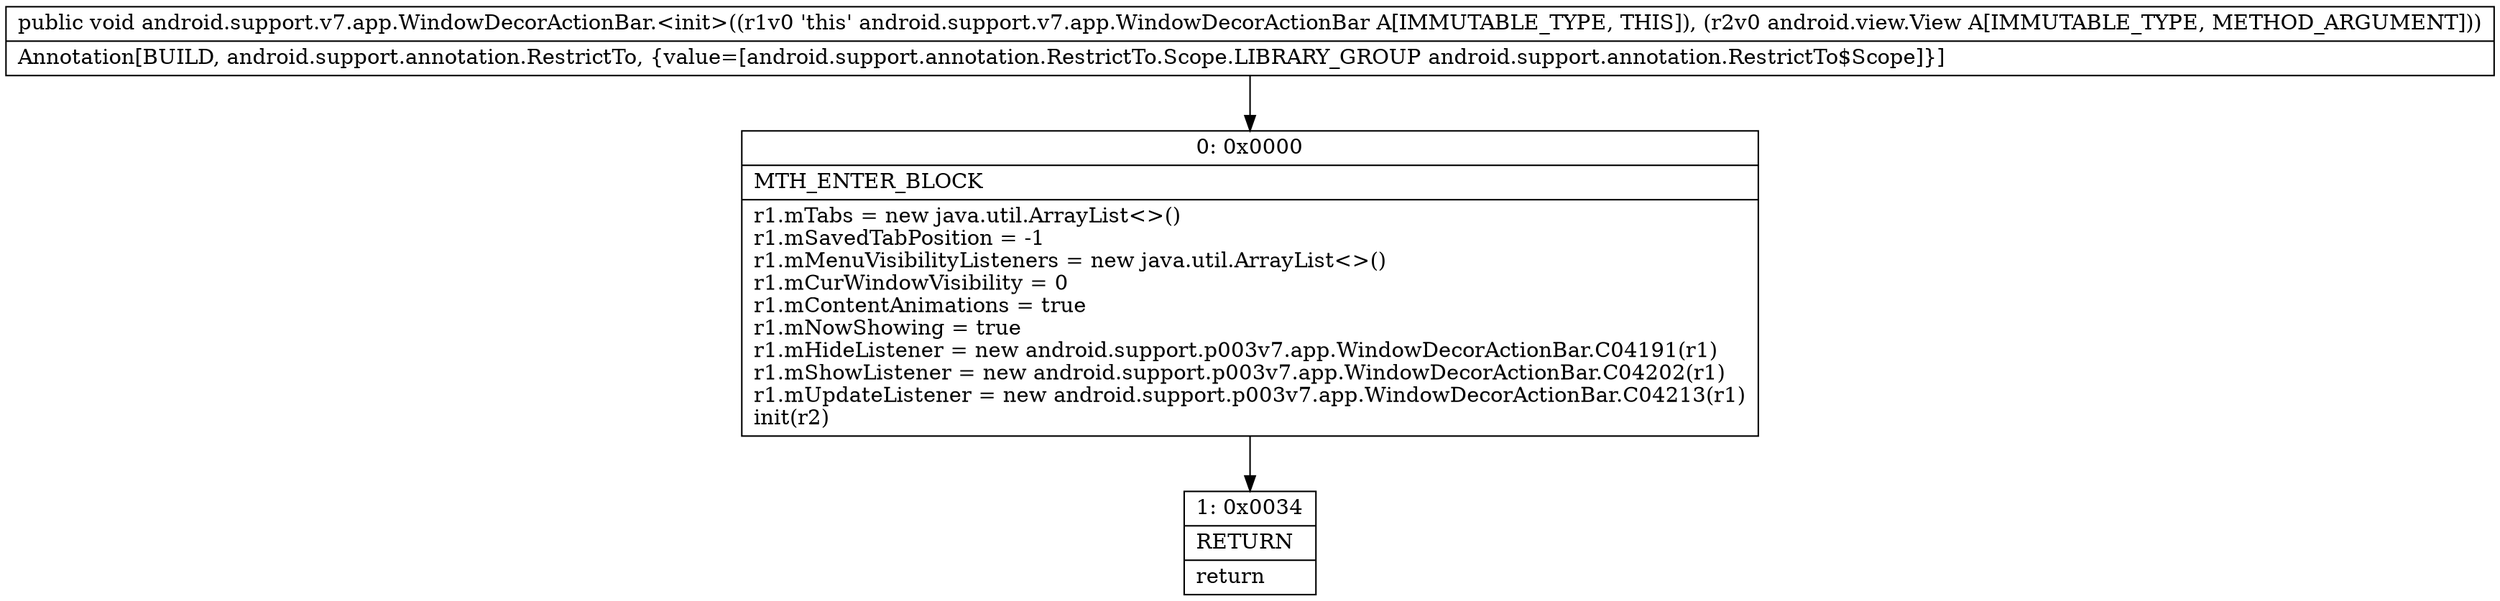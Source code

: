 digraph "CFG forandroid.support.v7.app.WindowDecorActionBar.\<init\>(Landroid\/view\/View;)V" {
Node_0 [shape=record,label="{0\:\ 0x0000|MTH_ENTER_BLOCK\l|r1.mTabs = new java.util.ArrayList\<\>()\lr1.mSavedTabPosition = \-1\lr1.mMenuVisibilityListeners = new java.util.ArrayList\<\>()\lr1.mCurWindowVisibility = 0\lr1.mContentAnimations = true\lr1.mNowShowing = true\lr1.mHideListener = new android.support.p003v7.app.WindowDecorActionBar.C04191(r1)\lr1.mShowListener = new android.support.p003v7.app.WindowDecorActionBar.C04202(r1)\lr1.mUpdateListener = new android.support.p003v7.app.WindowDecorActionBar.C04213(r1)\linit(r2)\l}"];
Node_1 [shape=record,label="{1\:\ 0x0034|RETURN\l|return\l}"];
MethodNode[shape=record,label="{public void android.support.v7.app.WindowDecorActionBar.\<init\>((r1v0 'this' android.support.v7.app.WindowDecorActionBar A[IMMUTABLE_TYPE, THIS]), (r2v0 android.view.View A[IMMUTABLE_TYPE, METHOD_ARGUMENT]))  | Annotation[BUILD, android.support.annotation.RestrictTo, \{value=[android.support.annotation.RestrictTo.Scope.LIBRARY_GROUP android.support.annotation.RestrictTo$Scope]\}]\l}"];
MethodNode -> Node_0;
Node_0 -> Node_1;
}

